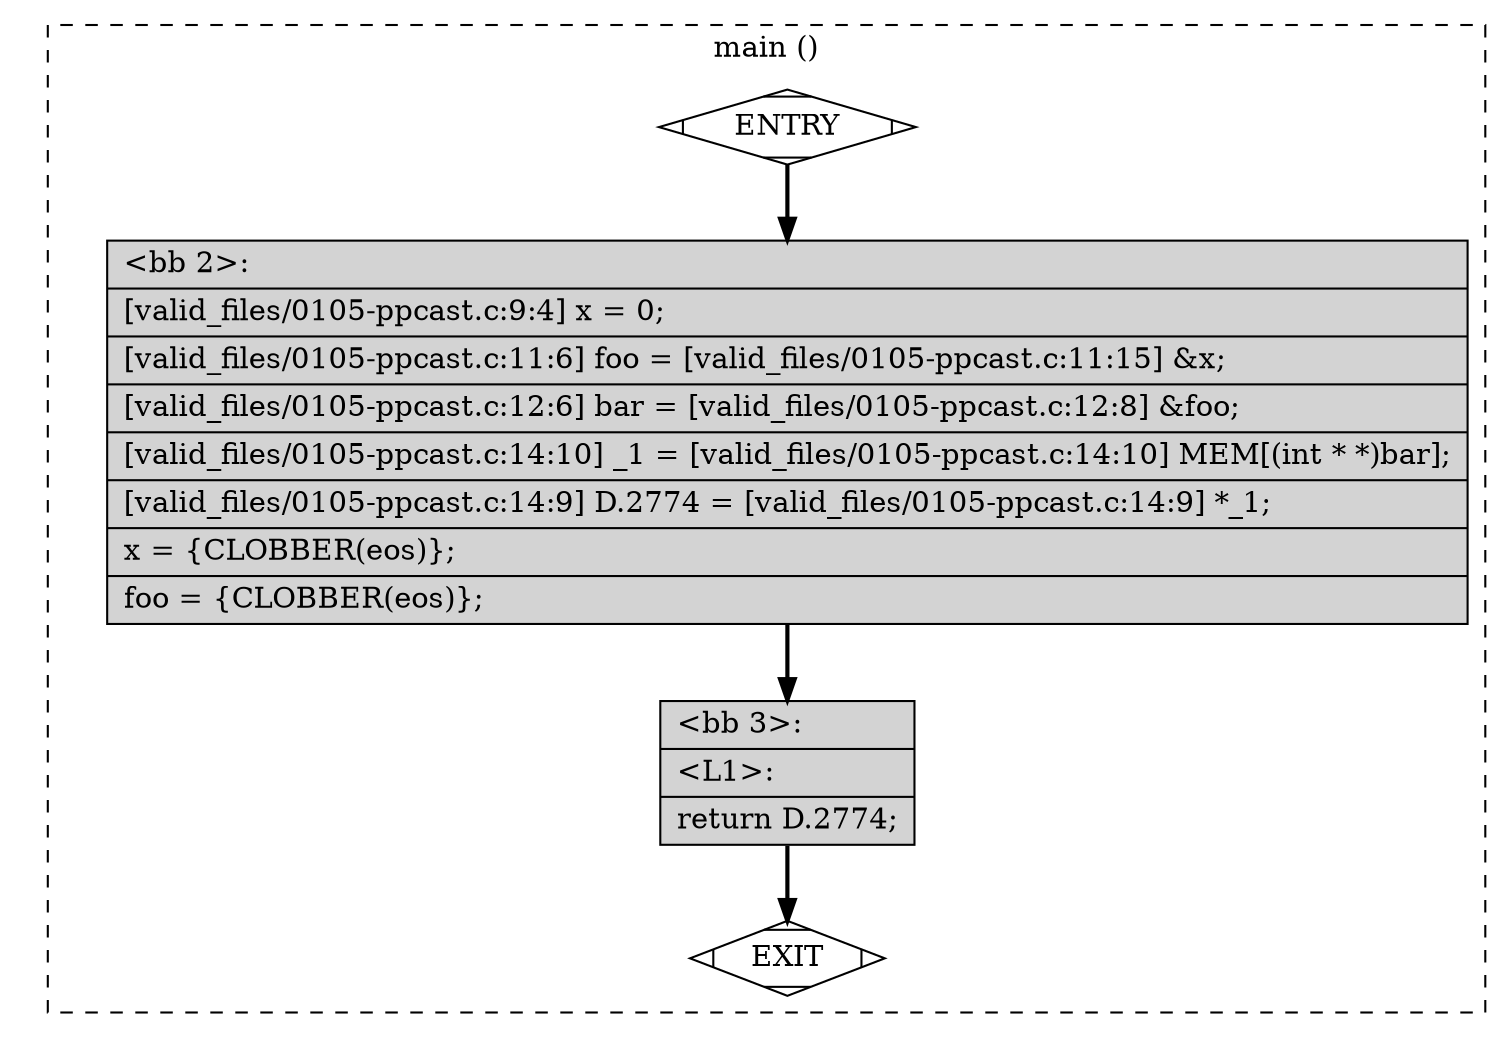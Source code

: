 digraph "a-0105-ppcast.c.015t.cfg" {
overlap=false;
subgraph "cluster_main" {
	style="dashed";
	color="black";
	label="main ()";
	fn_0_basic_block_0 [shape=Mdiamond,style=filled,fillcolor=white,label="ENTRY"];

	fn_0_basic_block_1 [shape=Mdiamond,style=filled,fillcolor=white,label="EXIT"];

	fn_0_basic_block_2 [shape=record,style=filled,fillcolor=lightgrey,label="{\<bb\ 2\>:\l\
|[valid_files/0105-ppcast.c:9:4]\ x\ =\ 0;\l\
|[valid_files/0105-ppcast.c:11:6]\ foo\ =\ [valid_files/0105-ppcast.c:11:15]\ &x;\l\
|[valid_files/0105-ppcast.c:12:6]\ bar\ =\ [valid_files/0105-ppcast.c:12:8]\ &foo;\l\
|[valid_files/0105-ppcast.c:14:10]\ _1\ =\ [valid_files/0105-ppcast.c:14:10]\ MEM[(int\ *\ *)bar];\l\
|[valid_files/0105-ppcast.c:14:9]\ D.2774\ =\ [valid_files/0105-ppcast.c:14:9]\ *_1;\l\
|x\ =\ \{CLOBBER(eos)\};\l\
|foo\ =\ \{CLOBBER(eos)\};\l\
}"];

	fn_0_basic_block_3 [shape=record,style=filled,fillcolor=lightgrey,label="{\<bb\ 3\>:\l\
|\<L1\>:\l\
|return\ D.2774;\l\
}"];

	fn_0_basic_block_0:s -> fn_0_basic_block_2:n [style="solid,bold",color=black,weight=100,constraint=true];
	fn_0_basic_block_2:s -> fn_0_basic_block_3:n [style="solid,bold",color=black,weight=100,constraint=true];
	fn_0_basic_block_3:s -> fn_0_basic_block_1:n [style="solid,bold",color=black,weight=10,constraint=true];
	fn_0_basic_block_0:s -> fn_0_basic_block_1:n [style="invis",constraint=true];
}
}
